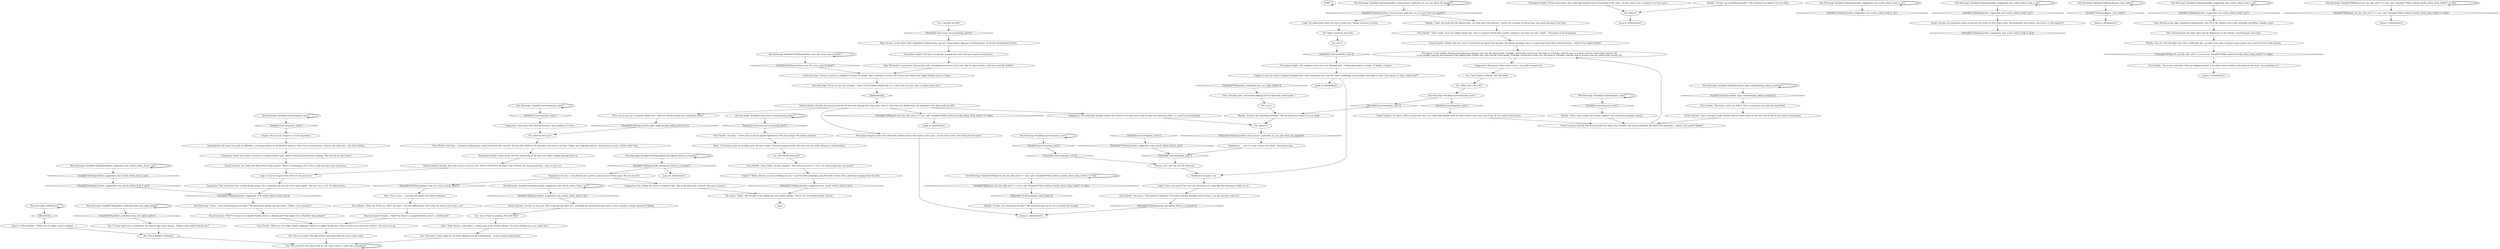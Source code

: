 # WHIRLING F1 / HARDIE SCAN THE ROOM
# * Tracks viscal in the hanged man's sequence allows you to connect these guys to the tracks on the crime scene.
# ==================================================
digraph G {
	  0 [label="START"];
	  1 [label="input"];
	  2 [label="Titus Hardie: \"Easy, fellas, we got company,\" Titus puts an end to it. \"Let's see what brings the cop around.\""];
	  3 [label="Theo: As you can see he doesn't speak a lot... and you almost missed him among the others."];
	  4 [label="You: These bandits? Definitely."];
	  5 [label="Titus Hardie: \"What are you talkin' about, madman? There's no eighth Hardie boy. There's seven of us and we're all here.\" He sizes you up."];
	  6 [label="Titus Hardie: \"Shut the *fuck* up, Glen!\" he roars. \"I do the talking here! Now what the fuck do you want, cop?\""];
	  7 [label="Jump to: [Hardiehub1]"];
	  8 [label="You: One of them is missing. The Odd Sole?"];
	  9 [label="Kim Kitsuragi: Variable[\"whirling.hardies_viscal_minus1_authority_wc_you_got_them_all_mapped\"]"];
	  10 [label="Variable[\"whirling.hardies_viscal_minus1_authority_wc_you_got_them_all_mapped\"]", shape=diamond];
	  11 [label="!(Variable[\"whirling.hardies_viscal_minus1_authority_wc_you_got_them_all_mapped\"])", shape=diamond];
	  12 [label="Kim Kitsuragi: Variable[\"yard.footprints_seen\"]"];
	  13 [label="Variable[\"yard.footprints_seen\"]", shape=diamond];
	  14 [label="!(Variable[\"yard.footprints_seen\"])", shape=diamond];
	  15 [label="Perception (Sight): Of the actors here. You could take another look at the tracks in the mud -- on the crime scene. Compare it to these guys."];
	  16 [label="Kim Kitsuragi: Variable[\"whirling.hardies_suggestion_now_watch_others_fuck_it_up\"]"];
	  17 [label="Variable[\"whirling.hardies_suggestion_now_watch_others_fuck_it_up\"]", shape=diamond];
	  18 [label="!(Variable[\"whirling.hardies_suggestion_now_watch_others_fuck_it_up\"])", shape=diamond];
	  19 [label="Kim Kitsuragi: Variable[\"whirling.klaasje_ruby_leader\"]"];
	  20 [label="Variable[\"whirling.klaasje_ruby_leader\"]", shape=diamond];
	  21 [label="!(Variable[\"whirling.klaasje_ruby_leader\"])", shape=diamond];
	  22 [label="Visual Calculus: Yes. Ruby the *lady driver drug runner*. There's no denying it now. Time to ask the boys some questions..."];
	  23 [label="Theo: Sitting on his right: standard working boots, size 45 or 46. Eldest in the room, probably mid-fifties. Smoker, quiet."];
	  24 [label="Suggestion: ... use it to take a dig at his friend. Flood gates open."];
	  25 [label="Kim Kitsuragi: Variable[\"whirling.hardies_suggestion_now_watch_others_fuck_it_up\"]"];
	  26 [label="Variable[\"whirling.hardies_suggestion_now_watch_others_fuck_it_up\"]", shape=diamond];
	  27 [label="!(Variable[\"whirling.hardies_suggestion_now_watch_others_fuck_it_up\"])", shape=diamond];
	  28 [label="Fat Angus: \"Yeah.\" The fat guy in the middle lets out a little chuckle. \"You're not even being fucked, Dennis.\""];
	  29 [label="Eugene: \"Relax, Dennis, no one is fucking you yet,\" says the forty-something man from the corner, with a plectrum hanging from his neck."];
	  30 [label="Visual Calculus: Too late to stop you. You've already got them all -- including the old bearded man who's smart enough to smoke instead of talking."];
	  31 [label="Suggestion: Too late -- you already got a pretty good picture of these guys. You can use this."];
	  32 [label="You: A picture of what?"];
	  33 [label="Jump to: [Titus Hardie: \"\"What are you talkin' about, madman...\"]"];
	  34 [label="Logic: It has to be good if he won't let you pursue it. Looks like the lieutenant thinks so too..."];
	  35 [label="Alain: Across, at the other table: hobnailed working boots, size 43. Gang tattoos. Mesque or Saramirizian. In his late thirties/early forties."];
	  36 [label="Titus Hardie: \"No-no-no,\" Titus points at himself, \"Eyes here! You got business with my boys, you got business with me.\""];
	  37 [label="Kim Kitsuragi: \"So let me get this straight... there *is* an eighth Hardie boy, it's a *she* and you don't like us talking about her?\""];
	  38 [label="Jump to: [Hardiehub1]"];
	  39 [label="You: Ruby's missing, obviously."];
	  40 [label="Kim Kitsuragi: Variable[\"whirling.hardies_logic_understandig_taking_inventory\"]"];
	  41 [label="Variable[\"whirling.hardies_logic_understandig_taking_inventory\"]", shape=diamond];
	  42 [label="!(Variable[\"whirling.hardies_logic_understandig_taking_inventory\"])", shape=diamond];
	  43 [label="Kim Kitsuragi: Variable[\"yard.footprints_seen\"]"];
	  44 [label="Variable[\"yard.footprints_seen\"]", shape=diamond];
	  45 [label="!(Variable[\"yard.footprints_seen\"])", shape=diamond];
	  46 [label="Glen: \"Yeah, Dennis, calm down,\" a blond man in his thirties agrees. \"No one's fucking you, you stupid fuck.\""];
	  47 [label="Visual Calculus: Exactly. You've stood there for about four seconds, not saying anything. Hit them with questions -- where's the eighth Hardie?"];
	  48 [label="Jump to: [Hardiehub1]"];
	  49 [label="You: Got it."];
	  50 [label="Kim Kitsuragi: Variable[\"XP.figured_out_the_odd_sole\"] == true  and  Variable[\"TASK.confront_hardie_about_drug_trade\"] == false"];
	  51 [label="Variable[\"XP.figured_out_the_odd_sole\"] == true  and  Variable[\"TASK.confront_hardie_about_drug_trade\"] == false", shape=diamond];
	  52 [label="!(Variable[\"XP.figured_out_the_odd_sole\"] == true  and  Variable[\"TASK.confront_hardie_about_drug_trade\"] == false)", shape=diamond];
	  53 [label="Fat Angus: In the middle, heaving and wheezing: big guy, boot size 46, deep marks. Probably carried the victim over. He alone is 130 kilos; add the man in armour and you could easily exceed 220.\nIn the middle, heaving and wheezing: The fabled giant of Koko Nur, boot size 46, deep marks. Probably carried the victim over. He alone is 130 kilos; add the man in armour and you could easily exceed 220.
"];
	  54 [label="Titus Hardie: \"The fuck is with you, fella?\" Titus is staring at you with his head tilted."];
	  55 [label="Suggestion: Now watch the other guys fuck it up by falling out of line."];
	  56 [label="Visual Calculus: Of course. When you get the time, you could take another look at those tracks in the yard. See if they fit this band of miscreants."];
	  57 [label="Suggestion: You could take another look at the tracks in the yard, see if they fit with the characters here -- it could be incriminating."];
	  58 [label="You: Not necessarily. The lady driver could have kept the drug trade secret."];
	  59 [label="Titus Hardie: \"Or what -- *you* want to be the eighth Hardie boy? We ain't hiring!\" He shakes his head."];
	  60 [label="Glen: Starting from the right: Boot size 44. Blond man in his thirties. Overbearingly masculine."];
	  61 [label="Endurance: Coughs a lot."];
	  62 [label="You: And the little guy?"];
	  63 [label="Shanky: \"Yeah, you fuck with the Hardie boys, you fuck with Titus Hardie!\" shouts the scrawny rat-faced man, two teeth missing in the front."];
	  64 [label="You: The old bearded man?"];
	  65 [label="Kim Kitsuragi: Variable[\"whirling.hardies_suggestion_now_watch_others_fuck_it_up\"]"];
	  66 [label="Variable[\"whirling.hardies_suggestion_now_watch_others_fuck_it_up\"]", shape=diamond];
	  67 [label="!(Variable[\"whirling.hardies_suggestion_now_watch_others_fuck_it_up\"])", shape=diamond];
	  68 [label="Suggestion: This one knows how to keep things going. He's a hothead, but not one to be taken lightly. The last one is a bit of a black sheep..."];
	  69 [label="Glen: \"Sorry, boss...\" you hear the blond man almost whimper."];
	  70 [label="Pain Threshold: A symmetric burn on his neck, resembling the letters *Los Los*. Has he tried to burn it off, leave that life behind?"];
	  71 [label="Kim Kitsuragi: Variable[\"whirling.hardie_perception_fired_in_scanroom\"]"];
	  72 [label="Variable[\"whirling.hardie_perception_fired_in_scanroom\"]", shape=diamond];
	  73 [label="!(Variable[\"whirling.hardie_perception_fired_in_scanroom\"])", shape=diamond];
	  74 [label="Logic: He understood what you were trying to do. Taking inventory of them."];
	  75 [label="You: Ignore it."];
	  76 [label="Jump to: [Hardiehub1]"];
	  77 [label="You: Where?"];
	  78 [label="Jump to: [Hardiehub1]"];
	  79 [label="Kim Kitsuragi: \"Good -- we're all watching each other.\" The lieutenant adjusts his spectacles. \"Officer, your question?\""];
	  80 [label="Perception (Sight): Too late, you already scanned the room. You got a pretty good picture."];
	  81 [label="Encyclopedia: He spent his youth in Villalobos, a housing project in the Jamrock Quarter. There were incarcerations. Hard to say what else -- the ink is fading."];
	  82 [label="Drama: Let's call this one The Musician."];
	  83 [label="Shanky: \"Yeah, what brings you around, copper?\" the rat-faced sycophant repeats."];
	  84 [label="Perception (Sight): Good. You could take another look at the tracks in the yard -- on the crime scene. See if they fit this bunch."];
	  85 [label="You: This would fit what Joyce told us, but I don't want to make any assumptions."];
	  86 [label="Visual Calculus: Maybe. But hey, you've stood there for about four seconds, not saying anything. Now is a good time to hit them with questions -- where's the eighth Hardie?"];
	  87 [label="Titus Hardie: \"You're not cops here. Don't go digging around, if you don't want a bullet in the back of your head. I'm watching you.\""];
	  88 [label="Visual Calculus: Exactly. But none of this is news to you. You've stood there for about four seconds, not saying anything -- time to move on..."];
	  89 [label="Visual Calculus: In conclusion: these seven are the actors on the crime scene. The footprints were theirs, but there's a *discrepancy*."];
	  90 [label="Suggestion: Yes, falling out of line to *please* him! This is the best kind. And now this guy is going to..."];
	  91 [label="You: Got it."];
	  92 [label="Suggestion: This person Glen wants to hire -- he really respects her."];
	  93 [label="Perception (Smell): Awful smell. His feet stink from all the way over there, despite having boots on."];
	  94 [label="Perception (Sight): The emblem on his vest says 'Rowing club'. A little patch below it reads: 'T. Hardie, Captain'."];
	  95 [label="Shanky: \"Fuckin' say something already!\" The rat-faced man doesn't let you think."];
	  96 [label="Kim Kitsuragi: Variable[\"yard.sense_viscal_greeting_done\"]"];
	  97 [label="Variable[\"yard.sense_viscal_greeting_done\"]", shape=diamond];
	  98 [label="!(Variable[\"yard.sense_viscal_greeting_done\"])", shape=diamond];
	  99 [label="Kim Kitsuragi: Variable[\"yard.footprints_seen\"]"];
	  100 [label="Variable[\"yard.footprints_seen\"]", shape=diamond];
	  101 [label="!(Variable[\"yard.footprints_seen\"])", shape=diamond];
	  102 [label="Kim Kitsuragi: Variable[\"yard.footprints_seen\"]"];
	  103 [label="Variable[\"yard.footprints_seen\"]", shape=diamond];
	  104 [label="!(Variable[\"yard.footprints_seen\"])", shape=diamond];
	  105 [label="You: \"I found eight sets of footprints, but there's only seven of you... Where is the eighth Hardie boy?\""];
	  106 [label="Reaction Speed: Hmmm... *She*? So there is an eighth Hardie and it's a Hardie girl?"];
	  107 [label="Kim Kitsuragi: IsKimHere()"];
	  108 [label="IsKimHere()", shape=diamond];
	  109 [label="!(IsKimHere())", shape=diamond];
	  110 [label="Titus Hardie: \"That's right, we're not talking about this. This is a private Hardie boys matter, nothing to do with your shit. *And*...\" He points at the lieutenant."];
	  111 [label="Kim Kitsuragi: Variable[\"whirling.hardies_suggestion_now_watch_others_fuck_it_up\"]"];
	  112 [label="Variable[\"whirling.hardies_suggestion_now_watch_others_fuck_it_up\"]", shape=diamond];
	  113 [label="!(Variable[\"whirling.hardies_suggestion_now_watch_others_fuck_it_up\"])", shape=diamond];
	  114 [label="Kim Kitsuragi: Variable[\"whirling.hardies_suggestion_now_watch_others_fuck_it_up\"]"];
	  115 [label="Variable[\"whirling.hardies_suggestion_now_watch_others_fuck_it_up\"]", shape=diamond];
	  116 [label="!(Variable[\"whirling.hardies_suggestion_now_watch_others_fuck_it_up\"])", shape=diamond];
	  117 [label="Shanky: \"Fuckin' say something already!\" The rat-faced man doesn't let you finish the thought."];
	  118 [label="Kim Kitsuragi: Variable[\"XP.figured_out_the_odd_sole\"] == true  and  Variable[\"TASK.confront_hardie_about_drug_trade\"] == false"];
	  119 [label="Variable[\"XP.figured_out_the_odd_sole\"] == true  and  Variable[\"TASK.confront_hardie_about_drug_trade\"] == false", shape=diamond];
	  120 [label="!(Variable[\"XP.figured_out_the_odd_sole\"] == true  and  Variable[\"TASK.confront_hardie_about_drug_trade\"] == false)", shape=diamond];
	  121 [label="You: The entire Union might be involved. Maybe even all of Martinaise... (Look around suspiciously.)"];
	  122 [label="Alain: \"Let Dennis enjoy his fucking, man. We don't mind.\" You notice gang tattoos; the man must be either Mesque or Saramirizian."];
	  123 [label="Glen: \"Actually, boss, we've been talking and we think she could maybe...\""];
	  124 [label="Reaction Speed: *She*? So there is an eighth Hardie and it's a Hardie girl? Who might it be, Elizabeth the gardener?"];
	  125 [label="Esprit de Corps: There's no point in pushing it further, he thinks. This is already a victory. We'll learn more about this eighth Hardie sooner or later."];
	  126 [label="Titus Hardie: And then -- standard working boot, steel reinforced toes, size 46. The big dick. Wide at the shoulders and lean at the hips. Rugby cap, fingerless gloves, and numerous scars, a little under forty."];
	  127 [label="Shanky: Size 41, with the light step. Not a child after all -- an older man with a rat-face; mean watery eyes and two front teeth missing."];
	  128 [label="Composure: Wants the world to know he's a macho-macho man: tobacco-chewing and knuckle cracking. Who else do we have here?"];
	  129 [label="Kim Kitsuragi: Variable[\"whirling.hardeie_scan_the_room_encyclo_fired\"]"];
	  130 [label="Variable[\"whirling.hardeie_scan_the_room_encyclo_fired\"]", shape=diamond];
	  131 [label="!(Variable[\"whirling.hardeie_scan_the_room_encyclo_fired\"])", shape=diamond];
	  132 [label="You: What can I use it for?"];
	  133 [label="Visual Calculus: Exactly, the missing lady driver who was running the drug trade. Does it mean that the Hardie boys are involved in the drug trade as well?"];
	  134 [label="Logic: It has to be good if he won't let you pursue it."];
	  135 [label="Jump to: [Hardiehub1]"];
	  136 [label="Eugene: On his neck. Forget it. It's not important."];
	  137 [label="Visual Calculus: That's enough to take another look at those tracks in the yard. See if they fit this band of miscreants."];
	  138 [label="Jump to: [Hardiehub1]"];
	  139 [label="You: One of them is absent. The Odd Sole?"];
	  140 [label="Kim Kitsuragi: Variable[\"XP.gardner_confirmed_shes_not_eight_hardie\"]"];
	  141 [label="Variable[\"XP.gardner_confirmed_shes_not_eight_hardie\"]", shape=diamond];
	  142 [label="!(Variable[\"XP.gardner_confirmed_shes_not_eight_hardie\"])", shape=diamond];
	  143 [label="Eugene: In the far corner: standard working boot, steel reinforced toes, size 44. Forty-something, non-alcoholic beverage in hand. (You squint.) Is that a *plectrum*?"];
	  144 [label="Jump to: [Hardiehub1]"];
	  145 [label="Kim Kitsuragi: Variable[\"yard.footprints_seen\"]"];
	  146 [label="Variable[\"yard.footprints_seen\"]", shape=diamond];
	  147 [label="!(Variable[\"yard.footprints_seen\"])", shape=diamond];
	  148 [label="Shanky: \"Fuckin' say something already!\" The rat-faced man doesn't let you think."];
	  0 -> 0
	  2 -> 29
	  3 -> 42
	  4 -> 85
	  5 -> 58
	  6 -> 106
	  8 -> 46
	  9 -> 9
	  9 -> 10
	  10 -> 74
	  10 -> 63
	  11 -> 24
	  12 -> 12
	  12 -> 13
	  13 -> 55
	  14 -> 82
	  15 -> 77
	  16 -> 16
	  16 -> 17
	  19 -> 19
	  19 -> 20
	  20 -> 38
	  21 -> 117
	  22 -> 134
	  23 -> 60
	  24 -> 45
	  25 -> 25
	  25 -> 26
	  26 -> 30
	  27 -> 79
	  28 -> 1
	  29 -> 113
	  30 -> 8
	  31 -> 90
	  31 -> 131
	  32 -> 98
	  33 -> 4
	  34 -> 36
	  35 -> 80
	  36 -> 73
	  37 -> 109
	  39 -> 49
	  40 -> 40
	  40 -> 41
	  41 -> 54
	  42 -> 62
	  43 -> 43
	  43 -> 44
	  44 -> 136
	  45 -> 82
	  46 -> 121
	  47 -> 53
	  49 -> 101
	  50 -> 50
	  50 -> 51
	  51 -> 21
	  52 -> 87
	  53 -> 92
	  54 -> 137
	  55 -> 62
	  56 -> 47
	  57 -> 75
	  58 -> 85
	  59 -> 122
	  60 -> 127
	  61 -> 34
	  62 -> 126
	  63 -> 110
	  64 -> 2
	  65 -> 65
	  65 -> 66
	  66 -> 67
	  67 -> 27
	  68 -> 27
	  69 -> 6
	  70 -> 125
	  71 -> 72
	  71 -> 71
	  72 -> 48
	  72 -> 31
	  73 -> 144
	  74 -> 39
	  75 -> 11
	  77 -> 135
	  79 -> 124
	  80 -> 70
	  81 -> 128
	  82 -> 61
	  83 -> 47
	  84 -> 144
	  85 -> 85
	  86 -> 53
	  87 -> 78
	  88 -> 134
	  89 -> 18
	  90 -> 28
	  91 -> 148
	  92 -> 139
	  93 -> 88
	  94 -> 143
	  95 -> 77
	  96 -> 96
	  96 -> 97
	  97 -> 59
	  98 -> 35
	  99 -> 99
	  99 -> 100
	  100 -> 14
	  101 -> 94
	  102 -> 102
	  102 -> 103
	  103 -> 83
	  104 -> 116
	  105 -> 4
	  106 -> 5
	  107 -> 107
	  107 -> 108
	  108 -> 33
	  109 -> 133
	  110 -> 86
	  111 -> 112
	  111 -> 111
	  112 -> 89
	  113 -> 28
	  114 -> 114
	  114 -> 115
	  115 -> 23
	  116 -> 45
	  117 -> 144
	  118 -> 118
	  118 -> 119
	  119 -> 138
	  120 -> 7
	  121 -> 85
	  122 -> 64
	  123 -> 91
	  124 -> 5
	  125 -> 37
	  126 -> 93
	  127 -> 52
	  128 -> 22
	  129 -> 129
	  129 -> 130
	  130 -> 125
	  131 -> 69
	  132 -> 145
	  133 -> 120
	  133 -> 57
	  133 -> 3
	  133 -> 84
	  134 -> 68
	  136 -> 81
	  137 -> 47
	  139 -> 132
	  140 -> 140
	  140 -> 141
	  141 -> 105
	  142 -> 123
	  143 -> 76
	  143 -> 61
	  145 -> 146
	  145 -> 147
	  146 -> 56
	  147 -> 148
	  148 -> 75
}

